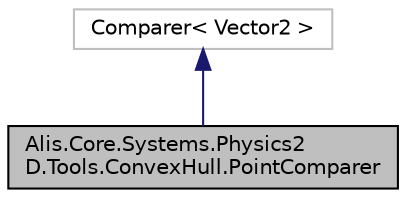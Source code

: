 digraph "Alis.Core.Systems.Physics2D.Tools.ConvexHull.PointComparer"
{
 // LATEX_PDF_SIZE
  edge [fontname="Helvetica",fontsize="10",labelfontname="Helvetica",labelfontsize="10"];
  node [fontname="Helvetica",fontsize="10",shape=record];
  Node1 [label="Alis.Core.Systems.Physics2\lD.Tools.ConvexHull.PointComparer",height=0.2,width=0.4,color="black", fillcolor="grey75", style="filled", fontcolor="black",tooltip="The point comparer class"];
  Node2 -> Node1 [dir="back",color="midnightblue",fontsize="10",style="solid",fontname="Helvetica"];
  Node2 [label="Comparer\< Vector2 \>",height=0.2,width=0.4,color="grey75", fillcolor="white", style="filled",tooltip=" "];
}
